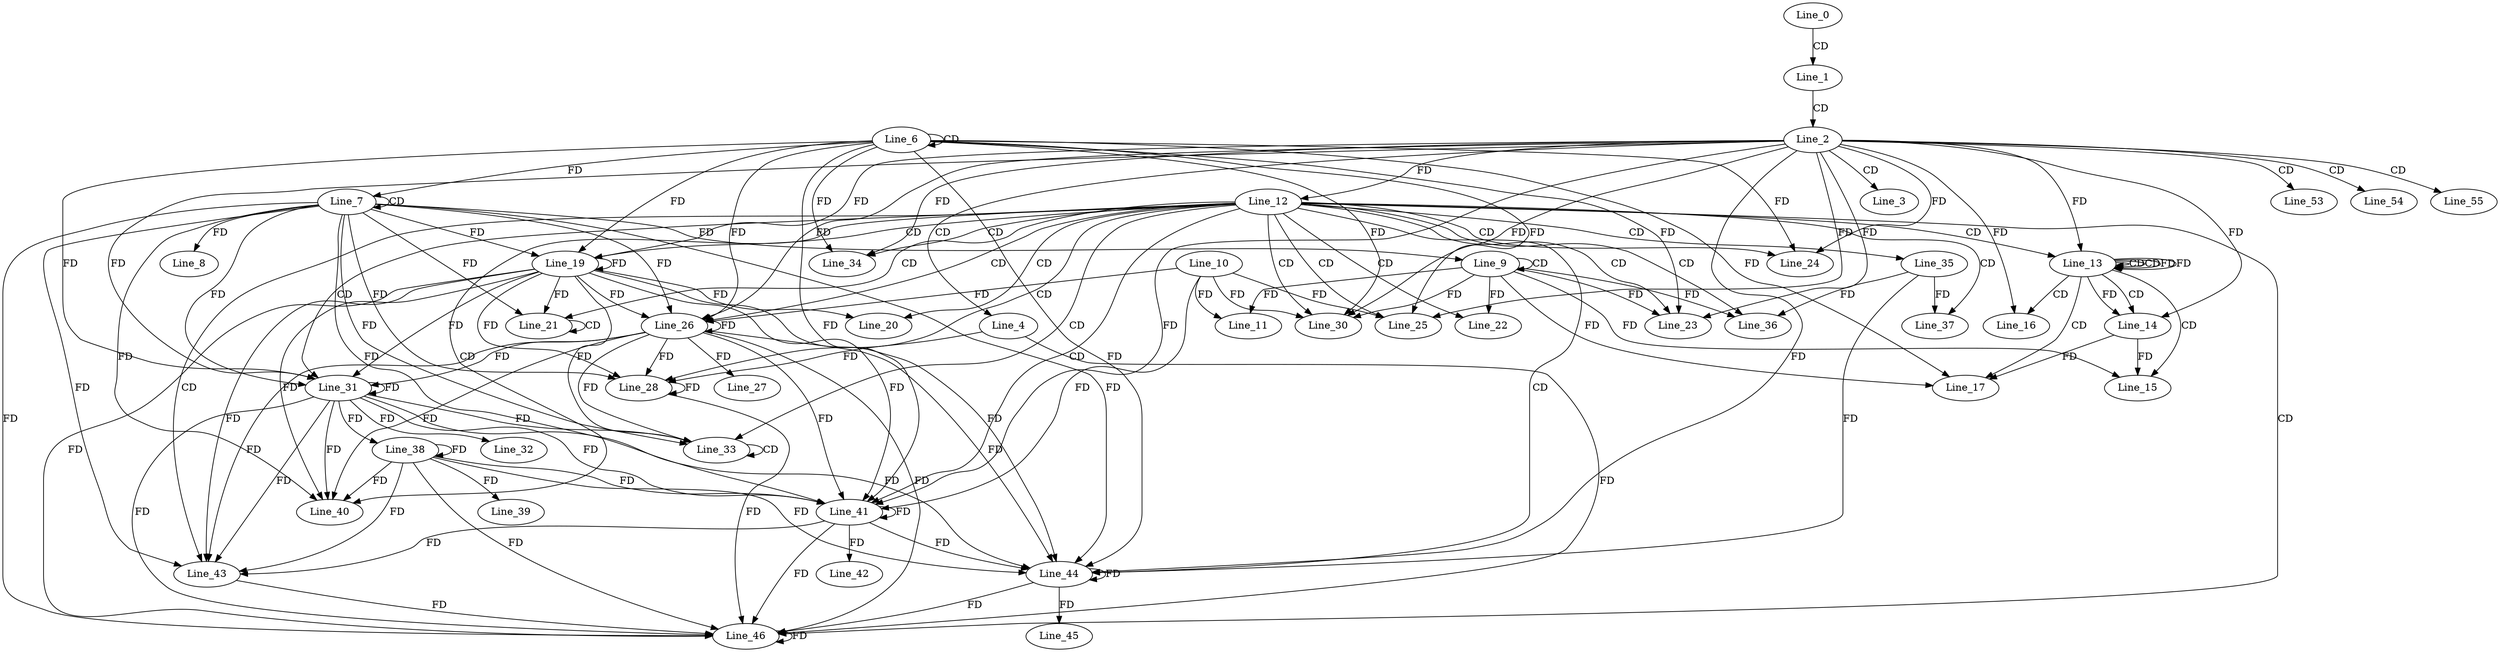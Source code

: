 digraph G {
  Line_0;
  Line_1;
  Line_2;
  Line_3;
  Line_4;
  Line_6;
  Line_6;
  Line_7;
  Line_7;
  Line_8;
  Line_9;
  Line_9;
  Line_10;
  Line_11;
  Line_12;
  Line_12;
  Line_13;
  Line_13;
  Line_13;
  Line_13;
  Line_13;
  Line_14;
  Line_14;
  Line_14;
  Line_15;
  Line_15;
  Line_15;
  Line_16;
  Line_16;
  Line_17;
  Line_17;
  Line_17;
  Line_19;
  Line_19;
  Line_19;
  Line_20;
  Line_21;
  Line_21;
  Line_22;
  Line_22;
  Line_23;
  Line_23;
  Line_23;
  Line_24;
  Line_24;
  Line_25;
  Line_25;
  Line_25;
  Line_26;
  Line_26;
  Line_26;
  Line_26;
  Line_26;
  Line_26;
  Line_27;
  Line_28;
  Line_28;
  Line_30;
  Line_30;
  Line_30;
  Line_30;
  Line_30;
  Line_30;
  Line_31;
  Line_31;
  Line_31;
  Line_32;
  Line_33;
  Line_33;
  Line_34;
  Line_34;
  Line_35;
  Line_36;
  Line_37;
  Line_38;
  Line_38;
  Line_38;
  Line_38;
  Line_38;
  Line_38;
  Line_39;
  Line_40;
  Line_40;
  Line_41;
  Line_41;
  Line_41;
  Line_41;
  Line_42;
  Line_43;
  Line_43;
  Line_44;
  Line_44;
  Line_44;
  Line_44;
  Line_44;
  Line_44;
  Line_45;
  Line_46;
  Line_46;
  Line_53;
  Line_54;
  Line_55;
  Line_0 -> Line_1 [ label="CD" ];
  Line_1 -> Line_2 [ label="CD" ];
  Line_2 -> Line_3 [ label="CD" ];
  Line_2 -> Line_4 [ label="CD" ];
  Line_6 -> Line_6 [ label="CD" ];
  Line_7 -> Line_7 [ label="CD" ];
  Line_6 -> Line_7 [ label="FD" ];
  Line_7 -> Line_8 [ label="FD" ];
  Line_9 -> Line_9 [ label="CD" ];
  Line_7 -> Line_9 [ label="FD" ];
  Line_10 -> Line_11 [ label="FD" ];
  Line_9 -> Line_11 [ label="FD" ];
  Line_2 -> Line_12 [ label="FD" ];
  Line_12 -> Line_13 [ label="CD" ];
  Line_13 -> Line_13 [ label="CD" ];
  Line_13 -> Line_13 [ label="CD" ];
  Line_2 -> Line_13 [ label="FD" ];
  Line_13 -> Line_13 [ label="FD" ];
  Line_13 -> Line_14 [ label="CD" ];
  Line_13 -> Line_14 [ label="FD" ];
  Line_2 -> Line_14 [ label="FD" ];
  Line_13 -> Line_15 [ label="CD" ];
  Line_9 -> Line_15 [ label="FD" ];
  Line_14 -> Line_15 [ label="FD" ];
  Line_13 -> Line_16 [ label="CD" ];
  Line_2 -> Line_16 [ label="FD" ];
  Line_13 -> Line_17 [ label="CD" ];
  Line_6 -> Line_17 [ label="FD" ];
  Line_9 -> Line_17 [ label="FD" ];
  Line_14 -> Line_17 [ label="FD" ];
  Line_12 -> Line_19 [ label="CD" ];
  Line_7 -> Line_19 [ label="FD" ];
  Line_19 -> Line_19 [ label="FD" ];
  Line_6 -> Line_19 [ label="FD" ];
  Line_2 -> Line_19 [ label="FD" ];
  Line_12 -> Line_20 [ label="CD" ];
  Line_19 -> Line_20 [ label="FD" ];
  Line_12 -> Line_21 [ label="CD" ];
  Line_21 -> Line_21 [ label="CD" ];
  Line_7 -> Line_21 [ label="FD" ];
  Line_19 -> Line_21 [ label="FD" ];
  Line_12 -> Line_22 [ label="CD" ];
  Line_9 -> Line_22 [ label="FD" ];
  Line_12 -> Line_23 [ label="CD" ];
  Line_6 -> Line_23 [ label="FD" ];
  Line_9 -> Line_23 [ label="FD" ];
  Line_2 -> Line_23 [ label="FD" ];
  Line_12 -> Line_24 [ label="CD" ];
  Line_6 -> Line_24 [ label="FD" ];
  Line_2 -> Line_24 [ label="FD" ];
  Line_12 -> Line_25 [ label="CD" ];
  Line_6 -> Line_25 [ label="FD" ];
  Line_10 -> Line_25 [ label="FD" ];
  Line_2 -> Line_25 [ label="FD" ];
  Line_12 -> Line_26 [ label="CD" ];
  Line_7 -> Line_26 [ label="FD" ];
  Line_19 -> Line_26 [ label="FD" ];
  Line_26 -> Line_26 [ label="FD" ];
  Line_6 -> Line_26 [ label="FD" ];
  Line_2 -> Line_26 [ label="FD" ];
  Line_10 -> Line_26 [ label="FD" ];
  Line_26 -> Line_27 [ label="FD" ];
  Line_12 -> Line_28 [ label="CD" ];
  Line_4 -> Line_28 [ label="FD" ];
  Line_28 -> Line_28 [ label="FD" ];
  Line_7 -> Line_28 [ label="FD" ];
  Line_19 -> Line_28 [ label="FD" ];
  Line_26 -> Line_28 [ label="FD" ];
  Line_12 -> Line_30 [ label="CD" ];
  Line_6 -> Line_30 [ label="FD" ];
  Line_2 -> Line_30 [ label="FD" ];
  Line_9 -> Line_30 [ label="FD" ];
  Line_10 -> Line_30 [ label="FD" ];
  Line_12 -> Line_31 [ label="CD" ];
  Line_7 -> Line_31 [ label="FD" ];
  Line_19 -> Line_31 [ label="FD" ];
  Line_26 -> Line_31 [ label="FD" ];
  Line_31 -> Line_31 [ label="FD" ];
  Line_6 -> Line_31 [ label="FD" ];
  Line_2 -> Line_31 [ label="FD" ];
  Line_31 -> Line_32 [ label="FD" ];
  Line_12 -> Line_33 [ label="CD" ];
  Line_33 -> Line_33 [ label="CD" ];
  Line_7 -> Line_33 [ label="FD" ];
  Line_19 -> Line_33 [ label="FD" ];
  Line_26 -> Line_33 [ label="FD" ];
  Line_31 -> Line_33 [ label="FD" ];
  Line_12 -> Line_34 [ label="CD" ];
  Line_6 -> Line_34 [ label="FD" ];
  Line_2 -> Line_34 [ label="FD" ];
  Line_12 -> Line_35 [ label="CD" ];
  Line_12 -> Line_36 [ label="CD" ];
  Line_35 -> Line_36 [ label="FD" ];
  Line_9 -> Line_36 [ label="FD" ];
  Line_12 -> Line_37 [ label="CD" ];
  Line_35 -> Line_37 [ label="FD" ];
  Line_31 -> Line_38 [ label="FD" ];
  Line_38 -> Line_38 [ label="FD" ];
  Line_38 -> Line_39 [ label="FD" ];
  Line_12 -> Line_40 [ label="CD" ];
  Line_7 -> Line_40 [ label="FD" ];
  Line_19 -> Line_40 [ label="FD" ];
  Line_26 -> Line_40 [ label="FD" ];
  Line_31 -> Line_40 [ label="FD" ];
  Line_38 -> Line_40 [ label="FD" ];
  Line_12 -> Line_41 [ label="CD" ];
  Line_7 -> Line_41 [ label="FD" ];
  Line_19 -> Line_41 [ label="FD" ];
  Line_26 -> Line_41 [ label="FD" ];
  Line_31 -> Line_41 [ label="FD" ];
  Line_38 -> Line_41 [ label="FD" ];
  Line_41 -> Line_41 [ label="FD" ];
  Line_6 -> Line_41 [ label="FD" ];
  Line_2 -> Line_41 [ label="FD" ];
  Line_10 -> Line_41 [ label="FD" ];
  Line_41 -> Line_42 [ label="FD" ];
  Line_12 -> Line_43 [ label="CD" ];
  Line_7 -> Line_43 [ label="FD" ];
  Line_19 -> Line_43 [ label="FD" ];
  Line_26 -> Line_43 [ label="FD" ];
  Line_31 -> Line_43 [ label="FD" ];
  Line_38 -> Line_43 [ label="FD" ];
  Line_41 -> Line_43 [ label="FD" ];
  Line_12 -> Line_44 [ label="CD" ];
  Line_7 -> Line_44 [ label="FD" ];
  Line_19 -> Line_44 [ label="FD" ];
  Line_26 -> Line_44 [ label="FD" ];
  Line_31 -> Line_44 [ label="FD" ];
  Line_38 -> Line_44 [ label="FD" ];
  Line_41 -> Line_44 [ label="FD" ];
  Line_44 -> Line_44 [ label="FD" ];
  Line_6 -> Line_44 [ label="FD" ];
  Line_35 -> Line_44 [ label="FD" ];
  Line_2 -> Line_44 [ label="FD" ];
  Line_44 -> Line_45 [ label="FD" ];
  Line_12 -> Line_46 [ label="CD" ];
  Line_4 -> Line_46 [ label="FD" ];
  Line_28 -> Line_46 [ label="FD" ];
  Line_46 -> Line_46 [ label="FD" ];
  Line_43 -> Line_46 [ label="FD" ];
  Line_7 -> Line_46 [ label="FD" ];
  Line_19 -> Line_46 [ label="FD" ];
  Line_26 -> Line_46 [ label="FD" ];
  Line_31 -> Line_46 [ label="FD" ];
  Line_38 -> Line_46 [ label="FD" ];
  Line_41 -> Line_46 [ label="FD" ];
  Line_44 -> Line_46 [ label="FD" ];
  Line_2 -> Line_53 [ label="CD" ];
  Line_2 -> Line_54 [ label="CD" ];
  Line_2 -> Line_55 [ label="CD" ];
  Line_13 -> Line_13 [ label="FD" ];
}
